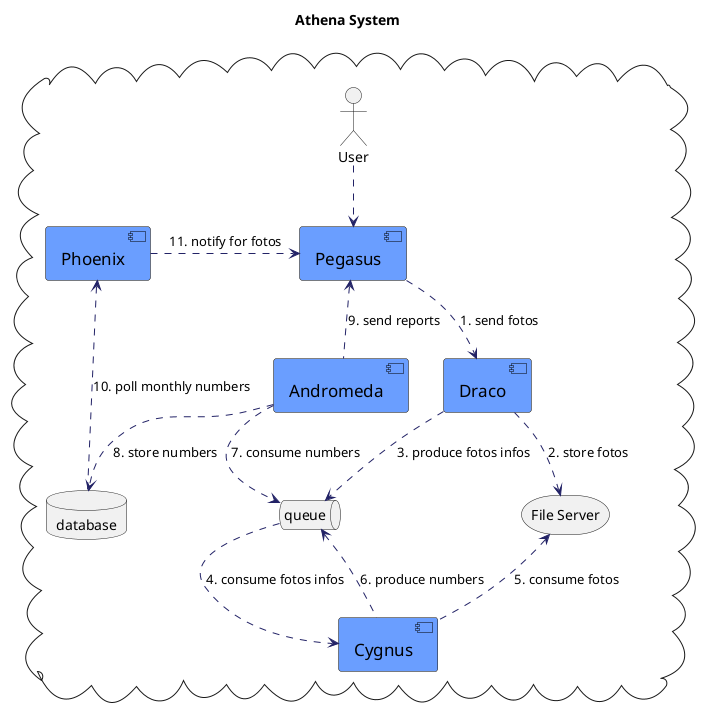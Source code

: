 @startuml

skinparam component {
    FontColor          black
    AttributeFontColor black
    FontSize           17
    AttributeFontSize  15
    AttributeFontname  Droid Sans Mono
    BackgroundColor    #6A9EFF
    BorderColor        black
    ArrowColor         #222266
}

title "Athena System"
skinparam componentStyle uml2

cloud {
    actor "User" as user
    component "Pegasus" as pegasus
    storage "File Server" as storage
    queue "queue" as queue
    component "Draco" as draco
    component "Cygnus" as cygnus
    component "Andromeda" as andromeda
    database "database" as database
    component "Phoenix" as phoenix

    user .down.> pegasus

    pegasus .down.> draco : 1. send fotos

    draco .down.> storage : 2. store fotos
    draco .down.> queue : 3. produce fotos infos

    cygnus <.up. queue : 4. consume fotos infos
    cygnus .up.> storage : 5. consume fotos
    cygnus .up.> queue : 6. produce numbers

    andromeda .down.> queue : 7. consume numbers
    andromeda .down.> database : 8. store numbers
    andromeda .up.> pegasus : 9. send reports

    database .up.> phoenix : 10. poll monthly numbers
    phoenix .right.> pegasus : 11. notify for fotos

}

@enduml
